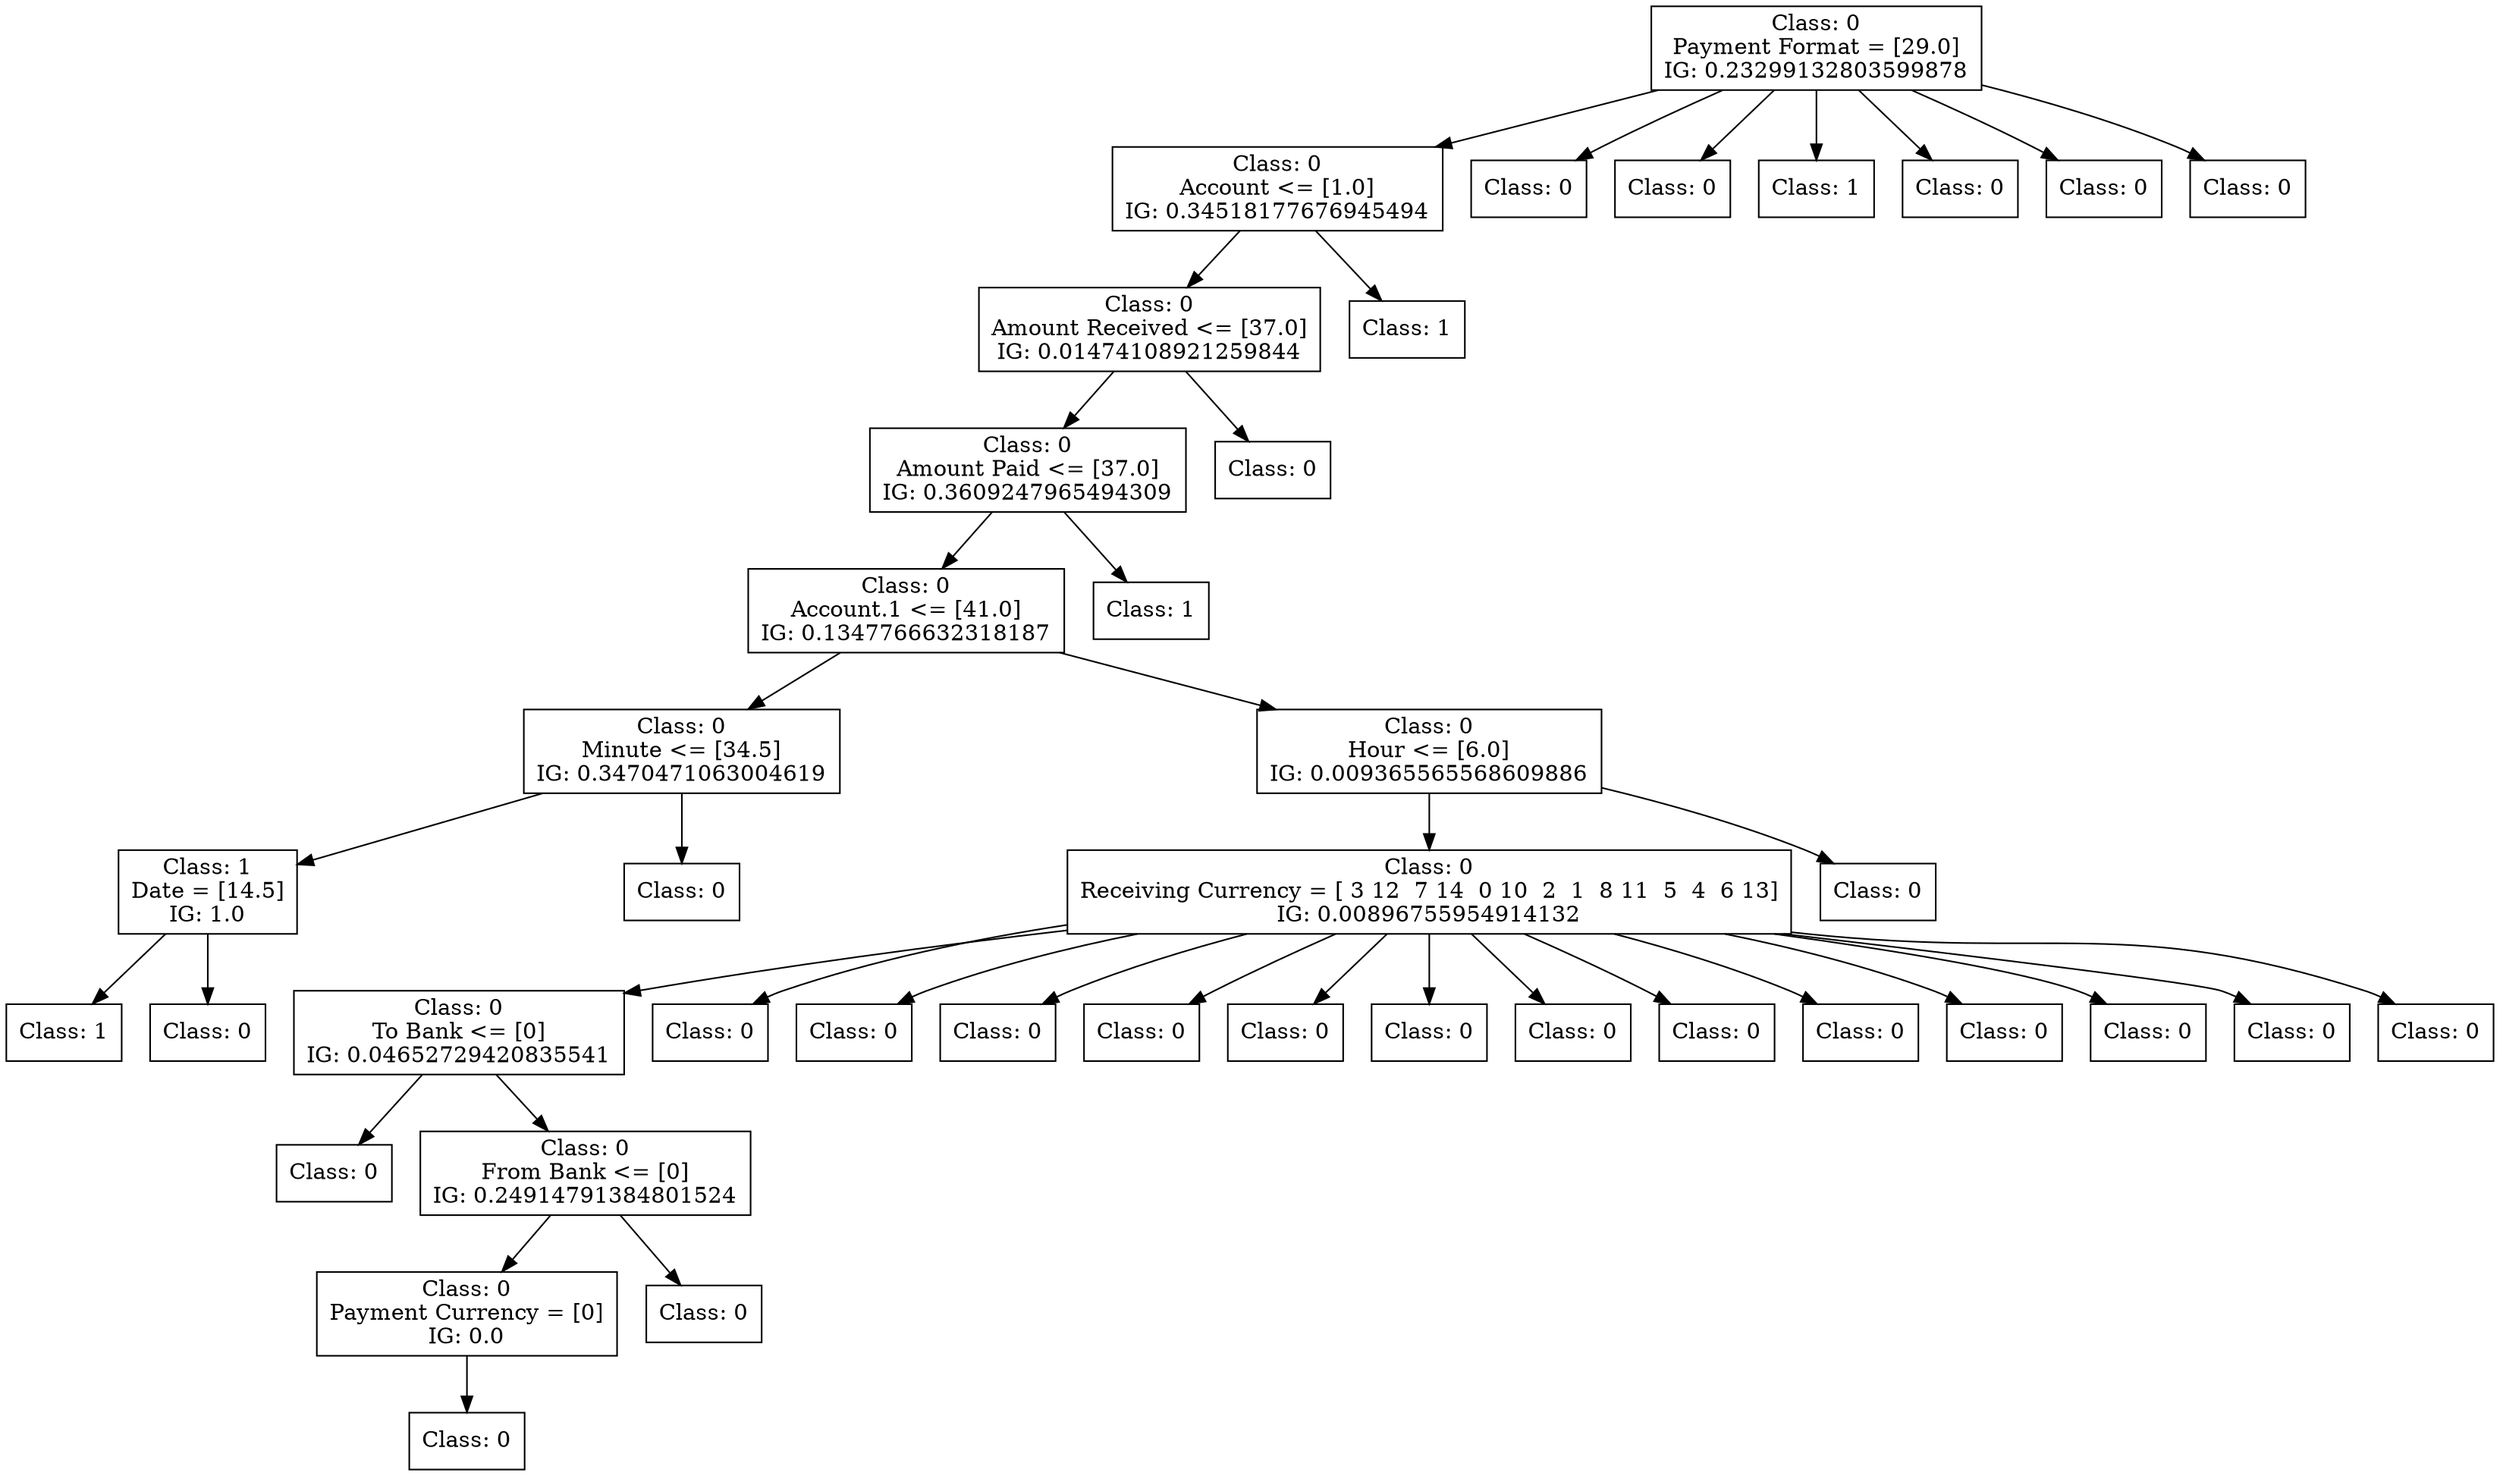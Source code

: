 digraph DecisionTree {
	rankdir=TD;
	node [shape=box];
	2604055688624 [label="Class: 0
Payment Format = [29.0]
IG: 0.23299132803599878"];
	2604055723552 [label="Class: 0
Account <= [1.0]
IG: 0.34518177676945494"];
	2604055688624 -> 2604055723552;
	2604055723840 [label="Class: 0
Amount Received <= [37.0]
IG: 0.01474108921259844"];
	2604055723552 -> 2604055723840;
	2604055719952 [label="Class: 0
Amount Paid <= [37.0]
IG: 0.3609247965494309"];
	2604055723840 -> 2604055719952;
	2604055717072 [label="Class: 0
Account.1 <= [41.0]
IG: 0.1347766632318187"];
	2604055719952 -> 2604055717072;
	2604055722400 [label="Class: 0
Minute <= [34.5]
IG: 0.3470471063004619"];
	2604055717072 -> 2604055722400;
	2604055719136 [label="Class: 1
Date = [14.5]
IG: 1.0"];
	2604055722400 -> 2604055719136;
	2604055721104 [label="Class: 1
"];
	2604055719136 -> 2604055721104;
	2604055723264 [label="Class: 0
"];
	2604055719136 -> 2604055723264;
	2604055718608 [label="Class: 0
"];
	2604055722400 -> 2604055718608;
	2604055722016 [label="Class: 0
Hour <= [6.0]
IG: 0.009365565568609886"];
	2604055717072 -> 2604055722016;
	2604055722544 [label="Class: 0
Receiving Currency = [ 3 12  7 14  0 10  2  1  8 11  5  4  6 13]
IG: 0.00896755954914132"];
	2604055722016 -> 2604055722544;
	2604055718032 [label="Class: 0
To Bank <= [0]
IG: 0.04652729420835541"];
	2604055722544 -> 2604055718032;
	2604055716832 [label="Class: 0
"];
	2604055718032 -> 2604055716832;
	2604003772304 [label="Class: 0
From Bank <= [0]
IG: 0.24914791384801524"];
	2604055718032 -> 2604003772304;
	2604003772592 [label="Class: 0
Payment Currency = [0]
IG: 0.0"];
	2604003772304 -> 2604003772592;
	2604003770960 [label="Class: 0
"];
	2604003772592 -> 2604003770960;
	2604003773024 [label="Class: 0
"];
	2604003772304 -> 2604003773024;
	2604055716688 [label="Class: 0
"];
	2604055722544 -> 2604055716688;
	2604055720144 [label="Class: 0
"];
	2604055722544 -> 2604055720144;
	2604055721440 [label="Class: 0
"];
	2604055722544 -> 2604055721440;
	2604055718320 [label="Class: 0
"];
	2604055722544 -> 2604055718320;
	2604055718944 [label="Class: 0
"];
	2604055722544 -> 2604055718944;
	2604055722640 [label="Class: 0
"];
	2604055722544 -> 2604055722640;
	2604055717744 [label="Class: 0
"];
	2604055722544 -> 2604055717744;
	2604003771008 [label="Class: 0
"];
	2604055722544 -> 2604003771008;
	2604003771344 [label="Class: 0
"];
	2604055722544 -> 2604003771344;
	2604003771584 [label="Class: 0
"];
	2604055722544 -> 2604003771584;
	2604003770864 [label="Class: 0
"];
	2604055722544 -> 2604003770864;
	2604003771872 [label="Class: 0
"];
	2604055722544 -> 2604003771872;
	2604003771104 [label="Class: 0
"];
	2604055722544 -> 2604003771104;
	2604055719760 [label="Class: 0
"];
	2604055722016 -> 2604055719760;
	2604055720864 [label="Class: 1
"];
	2604055719952 -> 2604055720864;
	2604055717552 [label="Class: 0
"];
	2604055723840 -> 2604055717552;
	2604055723984 [label="Class: 1
"];
	2604055723552 -> 2604055723984;
	2604055723888 [label="Class: 0
"];
	2604055688624 -> 2604055723888;
	2604055717600 [label="Class: 0
"];
	2604055688624 -> 2604055717600;
	2604055718656 [label="Class: 1
"];
	2604055688624 -> 2604055718656;
	2604055723120 [label="Class: 0
"];
	2604055688624 -> 2604055723120;
	2604055722352 [label="Class: 0
"];
	2604055688624 -> 2604055722352;
	2604055722304 [label="Class: 0
"];
	2604055688624 -> 2604055722304;
}
